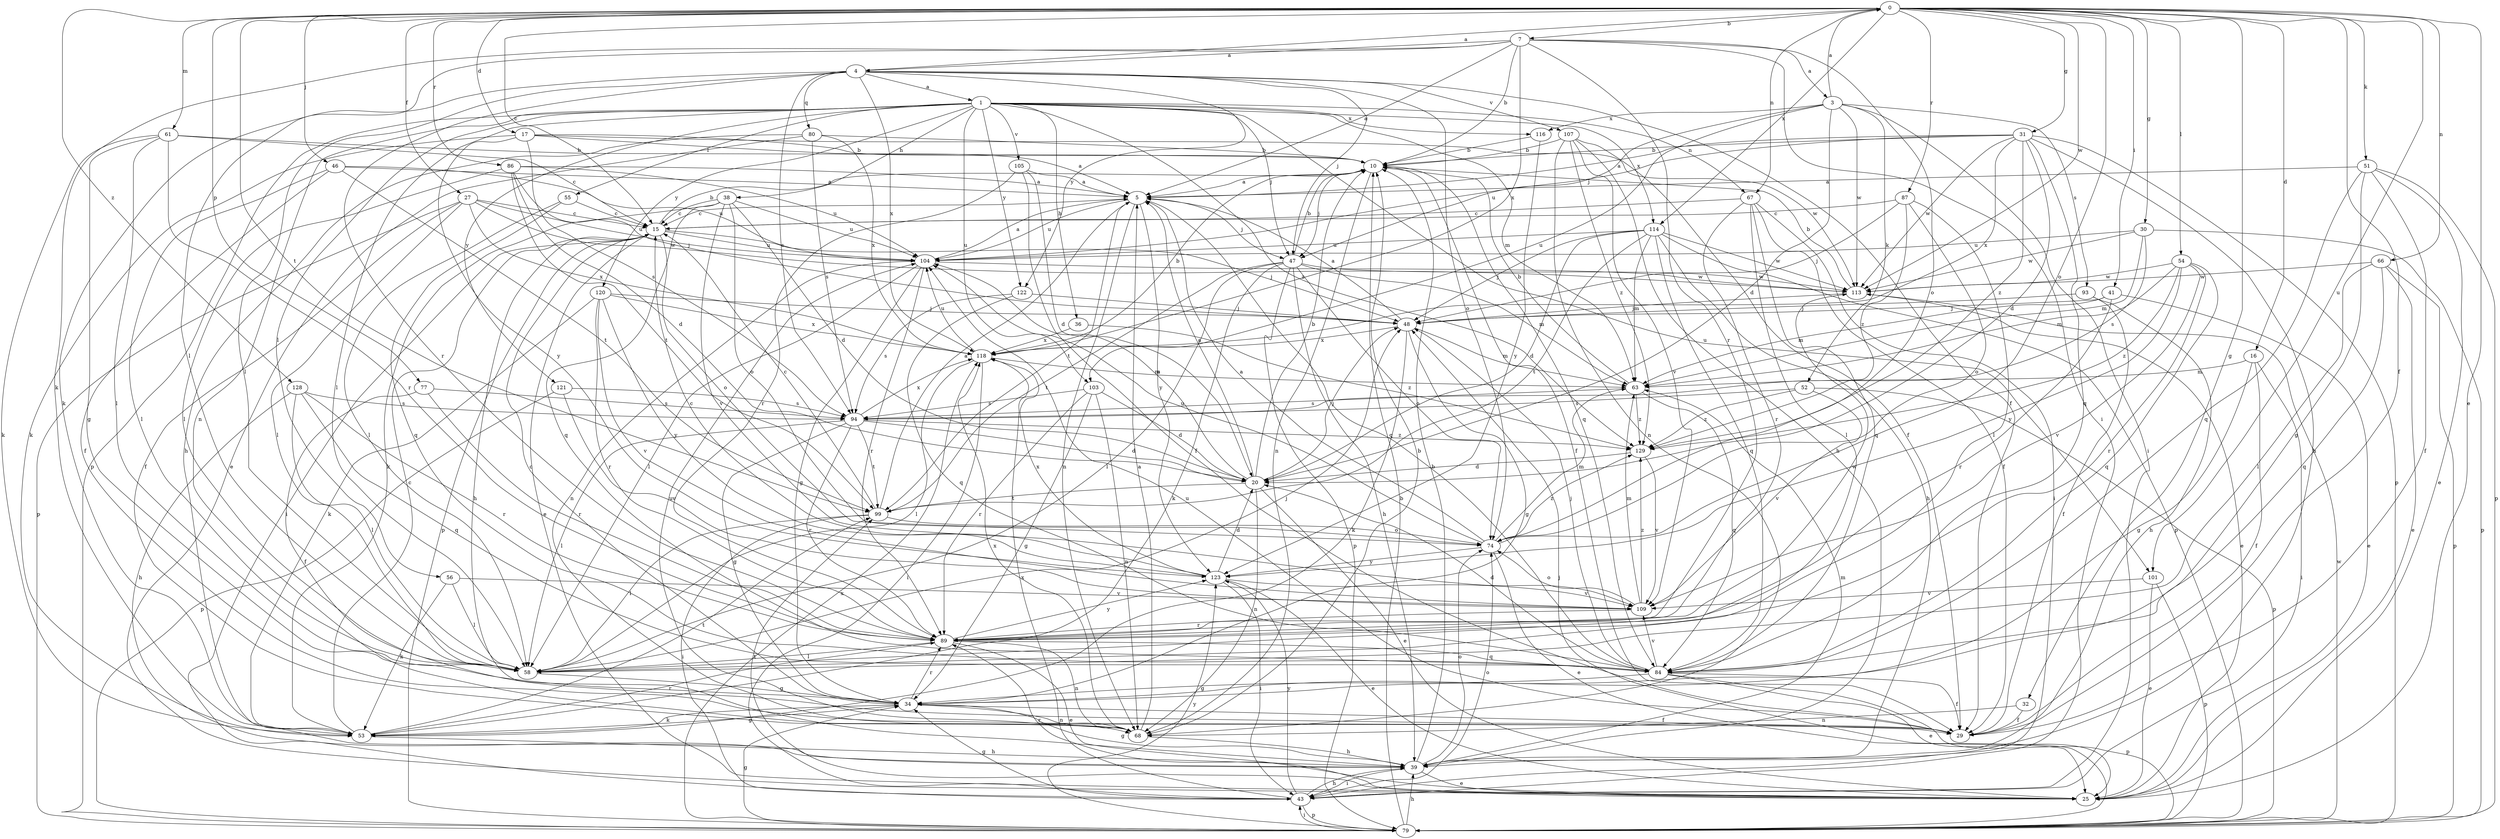 strict digraph  {
0;
1;
3;
4;
5;
7;
10;
15;
16;
17;
20;
25;
27;
29;
30;
31;
32;
34;
36;
38;
39;
41;
43;
46;
47;
48;
51;
52;
53;
54;
55;
56;
58;
61;
63;
66;
67;
68;
74;
77;
79;
80;
84;
86;
87;
89;
93;
94;
99;
101;
103;
104;
105;
107;
109;
113;
114;
116;
118;
120;
121;
122;
123;
128;
129;
0 -> 7  [label=b];
0 -> 15  [label=c];
0 -> 16  [label=d];
0 -> 17  [label=d];
0 -> 25  [label=e];
0 -> 27  [label=f];
0 -> 29  [label=f];
0 -> 30  [label=g];
0 -> 31  [label=g];
0 -> 32  [label=g];
0 -> 41  [label=i];
0 -> 46  [label=j];
0 -> 51  [label=k];
0 -> 54  [label=l];
0 -> 61  [label=m];
0 -> 66  [label=n];
0 -> 67  [label=n];
0 -> 74  [label=o];
0 -> 77  [label=p];
0 -> 86  [label=r];
0 -> 87  [label=r];
0 -> 99  [label=t];
0 -> 101  [label=u];
0 -> 113  [label=w];
0 -> 114  [label=x];
0 -> 128  [label=z];
1 -> 36  [label=h];
1 -> 38  [label=h];
1 -> 47  [label=j];
1 -> 55  [label=l];
1 -> 56  [label=l];
1 -> 58  [label=l];
1 -> 63  [label=m];
1 -> 67  [label=n];
1 -> 68  [label=n];
1 -> 79  [label=p];
1 -> 101  [label=u];
1 -> 103  [label=u];
1 -> 105  [label=v];
1 -> 114  [label=x];
1 -> 116  [label=x];
1 -> 120  [label=y];
1 -> 121  [label=y];
1 -> 122  [label=y];
1 -> 129  [label=z];
3 -> 0  [label=a];
3 -> 20  [label=d];
3 -> 43  [label=i];
3 -> 47  [label=j];
3 -> 52  [label=k];
3 -> 93  [label=s];
3 -> 103  [label=u];
3 -> 113  [label=w];
3 -> 116  [label=x];
4 -> 0  [label=a];
4 -> 1  [label=a];
4 -> 29  [label=f];
4 -> 47  [label=j];
4 -> 53  [label=k];
4 -> 58  [label=l];
4 -> 74  [label=o];
4 -> 80  [label=q];
4 -> 89  [label=r];
4 -> 94  [label=s];
4 -> 107  [label=v];
4 -> 118  [label=x];
4 -> 122  [label=y];
5 -> 15  [label=c];
5 -> 47  [label=j];
5 -> 68  [label=n];
5 -> 84  [label=q];
5 -> 99  [label=t];
5 -> 104  [label=u];
5 -> 123  [label=y];
7 -> 3  [label=a];
7 -> 4  [label=a];
7 -> 5  [label=a];
7 -> 10  [label=b];
7 -> 43  [label=i];
7 -> 53  [label=k];
7 -> 58  [label=l];
7 -> 74  [label=o];
7 -> 89  [label=r];
7 -> 118  [label=x];
10 -> 5  [label=a];
10 -> 29  [label=f];
10 -> 47  [label=j];
10 -> 68  [label=n];
10 -> 84  [label=q];
15 -> 10  [label=b];
15 -> 25  [label=e];
15 -> 39  [label=h];
15 -> 43  [label=i];
15 -> 48  [label=j];
15 -> 74  [label=o];
15 -> 79  [label=p];
15 -> 104  [label=u];
16 -> 29  [label=f];
16 -> 34  [label=g];
16 -> 43  [label=i];
16 -> 63  [label=m];
17 -> 5  [label=a];
17 -> 10  [label=b];
17 -> 53  [label=k];
17 -> 94  [label=s];
17 -> 113  [label=w];
17 -> 123  [label=y];
20 -> 5  [label=a];
20 -> 10  [label=b];
20 -> 25  [label=e];
20 -> 48  [label=j];
20 -> 68  [label=n];
20 -> 99  [label=t];
20 -> 104  [label=u];
25 -> 89  [label=r];
25 -> 99  [label=t];
27 -> 15  [label=c];
27 -> 29  [label=f];
27 -> 58  [label=l];
27 -> 79  [label=p];
27 -> 104  [label=u];
27 -> 113  [label=w];
27 -> 118  [label=x];
29 -> 104  [label=u];
30 -> 63  [label=m];
30 -> 79  [label=p];
30 -> 94  [label=s];
30 -> 104  [label=u];
30 -> 113  [label=w];
31 -> 5  [label=a];
31 -> 10  [label=b];
31 -> 20  [label=d];
31 -> 39  [label=h];
31 -> 79  [label=p];
31 -> 84  [label=q];
31 -> 104  [label=u];
31 -> 113  [label=w];
31 -> 118  [label=x];
31 -> 129  [label=z];
32 -> 29  [label=f];
32 -> 68  [label=n];
34 -> 15  [label=c];
34 -> 29  [label=f];
34 -> 53  [label=k];
34 -> 68  [label=n];
34 -> 89  [label=r];
36 -> 118  [label=x];
36 -> 129  [label=z];
38 -> 15  [label=c];
38 -> 20  [label=d];
38 -> 53  [label=k];
38 -> 74  [label=o];
38 -> 84  [label=q];
38 -> 104  [label=u];
38 -> 109  [label=v];
39 -> 10  [label=b];
39 -> 25  [label=e];
39 -> 34  [label=g];
39 -> 43  [label=i];
39 -> 63  [label=m];
39 -> 74  [label=o];
41 -> 25  [label=e];
41 -> 48  [label=j];
41 -> 63  [label=m];
41 -> 89  [label=r];
43 -> 34  [label=g];
43 -> 39  [label=h];
43 -> 74  [label=o];
43 -> 79  [label=p];
43 -> 118  [label=x];
43 -> 123  [label=y];
46 -> 5  [label=a];
46 -> 29  [label=f];
46 -> 58  [label=l];
46 -> 99  [label=t];
46 -> 104  [label=u];
47 -> 10  [label=b];
47 -> 39  [label=h];
47 -> 53  [label=k];
47 -> 58  [label=l];
47 -> 63  [label=m];
47 -> 74  [label=o];
47 -> 79  [label=p];
47 -> 99  [label=t];
47 -> 113  [label=w];
48 -> 5  [label=a];
48 -> 34  [label=g];
48 -> 53  [label=k];
48 -> 63  [label=m];
48 -> 118  [label=x];
51 -> 5  [label=a];
51 -> 25  [label=e];
51 -> 29  [label=f];
51 -> 34  [label=g];
51 -> 79  [label=p];
51 -> 84  [label=q];
52 -> 79  [label=p];
52 -> 94  [label=s];
52 -> 109  [label=v];
52 -> 129  [label=z];
53 -> 15  [label=c];
53 -> 34  [label=g];
53 -> 39  [label=h];
53 -> 89  [label=r];
53 -> 99  [label=t];
54 -> 63  [label=m];
54 -> 84  [label=q];
54 -> 89  [label=r];
54 -> 109  [label=v];
54 -> 113  [label=w];
54 -> 123  [label=y];
54 -> 129  [label=z];
55 -> 15  [label=c];
55 -> 58  [label=l];
55 -> 84  [label=q];
56 -> 53  [label=k];
56 -> 58  [label=l];
56 -> 109  [label=v];
58 -> 34  [label=g];
58 -> 48  [label=j];
61 -> 10  [label=b];
61 -> 15  [label=c];
61 -> 34  [label=g];
61 -> 53  [label=k];
61 -> 58  [label=l];
61 -> 89  [label=r];
63 -> 10  [label=b];
63 -> 84  [label=q];
63 -> 94  [label=s];
63 -> 129  [label=z];
66 -> 25  [label=e];
66 -> 58  [label=l];
66 -> 79  [label=p];
66 -> 84  [label=q];
66 -> 113  [label=w];
67 -> 15  [label=c];
67 -> 29  [label=f];
67 -> 43  [label=i];
67 -> 58  [label=l];
67 -> 84  [label=q];
67 -> 89  [label=r];
68 -> 5  [label=a];
68 -> 10  [label=b];
68 -> 39  [label=h];
68 -> 104  [label=u];
68 -> 118  [label=x];
74 -> 5  [label=a];
74 -> 25  [label=e];
74 -> 63  [label=m];
74 -> 104  [label=u];
74 -> 123  [label=y];
74 -> 129  [label=z];
77 -> 29  [label=f];
77 -> 89  [label=r];
77 -> 94  [label=s];
79 -> 10  [label=b];
79 -> 34  [label=g];
79 -> 39  [label=h];
79 -> 43  [label=i];
79 -> 48  [label=j];
79 -> 113  [label=w];
79 -> 118  [label=x];
79 -> 123  [label=y];
80 -> 10  [label=b];
80 -> 25  [label=e];
80 -> 39  [label=h];
80 -> 94  [label=s];
80 -> 118  [label=x];
84 -> 20  [label=d];
84 -> 25  [label=e];
84 -> 29  [label=f];
84 -> 34  [label=g];
84 -> 48  [label=j];
84 -> 79  [label=p];
84 -> 109  [label=v];
86 -> 5  [label=a];
86 -> 20  [label=d];
86 -> 48  [label=j];
86 -> 58  [label=l];
86 -> 99  [label=t];
86 -> 104  [label=u];
87 -> 15  [label=c];
87 -> 48  [label=j];
87 -> 58  [label=l];
87 -> 74  [label=o];
87 -> 129  [label=z];
89 -> 25  [label=e];
89 -> 58  [label=l];
89 -> 68  [label=n];
89 -> 84  [label=q];
89 -> 113  [label=w];
89 -> 123  [label=y];
93 -> 29  [label=f];
93 -> 39  [label=h];
93 -> 48  [label=j];
94 -> 20  [label=d];
94 -> 34  [label=g];
94 -> 58  [label=l];
94 -> 89  [label=r];
94 -> 99  [label=t];
94 -> 118  [label=x];
94 -> 129  [label=z];
99 -> 5  [label=a];
99 -> 15  [label=c];
99 -> 43  [label=i];
99 -> 58  [label=l];
99 -> 74  [label=o];
101 -> 25  [label=e];
101 -> 79  [label=p];
101 -> 109  [label=v];
103 -> 20  [label=d];
103 -> 34  [label=g];
103 -> 68  [label=n];
103 -> 89  [label=r];
103 -> 94  [label=s];
104 -> 5  [label=a];
104 -> 34  [label=g];
104 -> 58  [label=l];
104 -> 68  [label=n];
104 -> 89  [label=r];
104 -> 113  [label=w];
105 -> 5  [label=a];
105 -> 20  [label=d];
105 -> 29  [label=f];
105 -> 89  [label=r];
107 -> 10  [label=b];
107 -> 29  [label=f];
107 -> 39  [label=h];
107 -> 68  [label=n];
107 -> 109  [label=v];
107 -> 129  [label=z];
109 -> 63  [label=m];
109 -> 74  [label=o];
109 -> 89  [label=r];
109 -> 129  [label=z];
113 -> 10  [label=b];
113 -> 25  [label=e];
113 -> 48  [label=j];
114 -> 20  [label=d];
114 -> 39  [label=h];
114 -> 48  [label=j];
114 -> 63  [label=m];
114 -> 79  [label=p];
114 -> 84  [label=q];
114 -> 99  [label=t];
114 -> 104  [label=u];
114 -> 113  [label=w];
116 -> 10  [label=b];
116 -> 123  [label=y];
118 -> 10  [label=b];
118 -> 43  [label=i];
118 -> 58  [label=l];
118 -> 63  [label=m];
118 -> 104  [label=u];
120 -> 48  [label=j];
120 -> 53  [label=k];
120 -> 89  [label=r];
120 -> 109  [label=v];
120 -> 118  [label=x];
120 -> 123  [label=y];
121 -> 79  [label=p];
121 -> 94  [label=s];
121 -> 109  [label=v];
122 -> 48  [label=j];
122 -> 84  [label=q];
122 -> 94  [label=s];
123 -> 15  [label=c];
123 -> 20  [label=d];
123 -> 25  [label=e];
123 -> 43  [label=i];
123 -> 109  [label=v];
123 -> 118  [label=x];
128 -> 39  [label=h];
128 -> 58  [label=l];
128 -> 84  [label=q];
128 -> 89  [label=r];
128 -> 94  [label=s];
129 -> 20  [label=d];
129 -> 109  [label=v];
}
